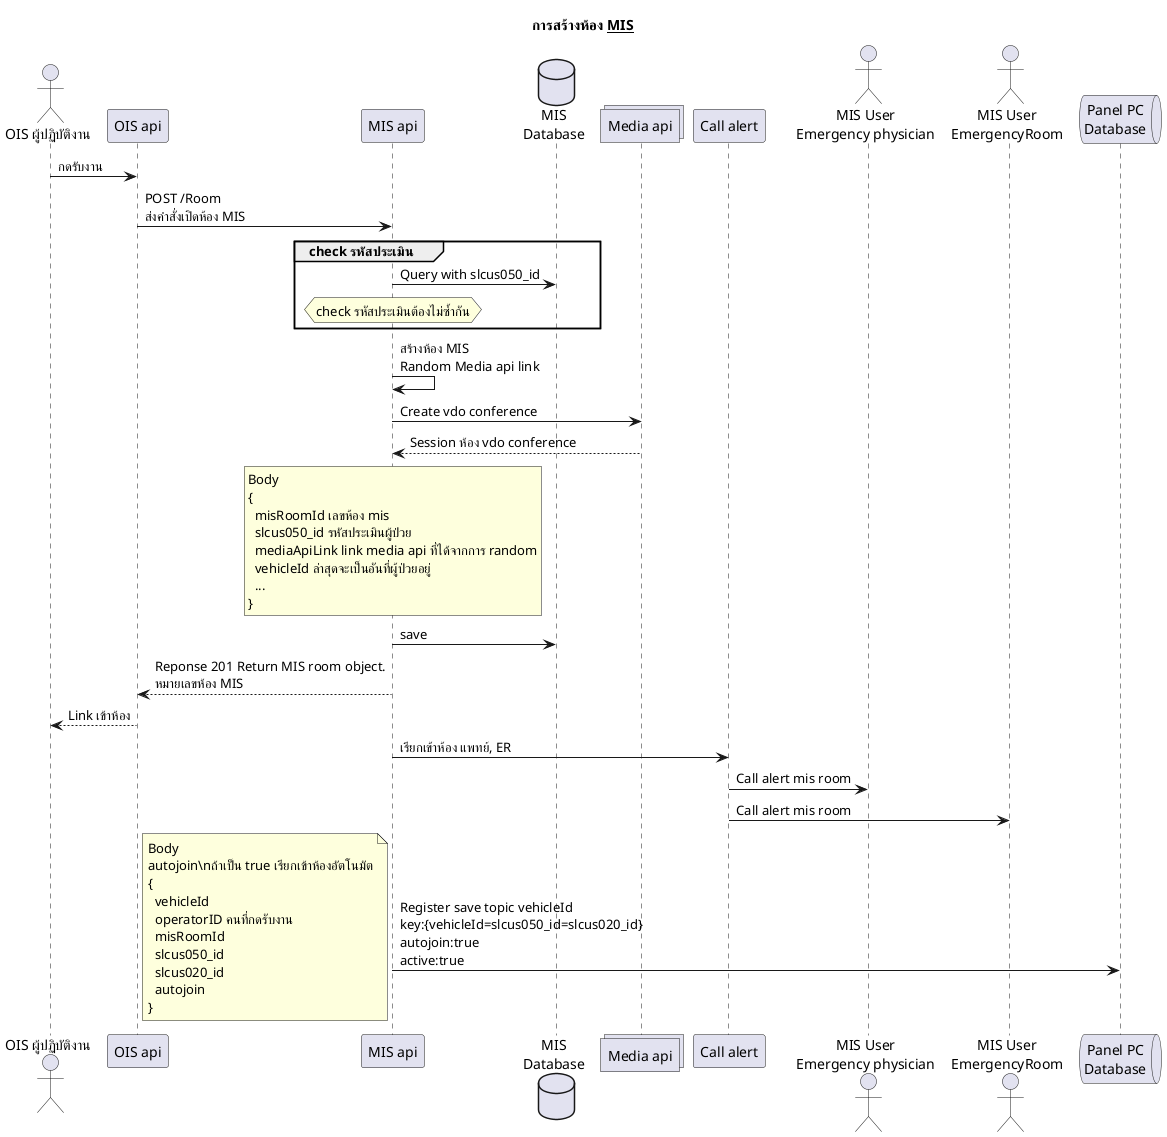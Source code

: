 @startuml
Title การสร้างห้อง __MIS__
  actor "OIS ผู้ปฏิบัติงาน" as OIS
  OIS -> "OIS api": กดรับงาน
  "OIS api"-> "MIS api": POST /Room\nส่งคำสั่งเปิดห้อง MIS

  database "MIS\nDatabase" as misdb
  group check รหัสประเมิน
    "MIS api" -> misdb: Query with slcus050_id
    hnote over "MIS api"
      check รหัสประเมินต้องไม่ซ้ำกัน
    endnote
  end
  "MIS api" -> "MIS api": สร้างห้อง MIS\nRandom Media api link

  collections "Media api" as MediaApi
  "MIS api" -> MediaApi: Create vdo conference
  "MIS api" <-- MediaApi: Session ห้อง vdo conference
  rnote over "MIS api"
    Body
    {
      misRoomId เลขห้อง mis
      slcus050_id รหัสประเมินผู้ป่วย
      mediaApiLink link media api ที่ได้จากการ random
      vehicleId ล่าสุดจะเป็นอันที่ผู้ป่วยอยู่
      ...
    }
  endnote
  "MIS api" -> misdb: save

  "OIS api"<-- "MIS api": Reponse 201 Return MIS room object.\nหมายเลขห้อง MIS
  OIS <-- "OIS api": Link เข้าห้อง
  "MIS api" -> "Call alert": เรียกเข้าห้อง แพทย์, ER

  actor "MIS User\nEmergency physician" as MD
  actor "MIS User\nEmergencyRoom" as ER

  "Call alert" -> MD: Call alert mis room
  "Call alert" -> ER: Call alert mis room

  queue "Panel PC\nDatabase" as paneldb
  "MIS api" -> paneldb: \nRegister save topic vehicleId\nkey:{vehicleId=slcus050_id=slcus020_id}\nautojoin:true\nactive:true
  note left
    Body
    autojoin\nถ้าเป็น true เรียกเข้าห้องอัตโนมัต
    {
      vehicleId
      operatorID คนที่กดรับงาน
      misRoomId
      slcus050_id
      slcus020_id
      autojoin
    }
  endnote
@enduml
